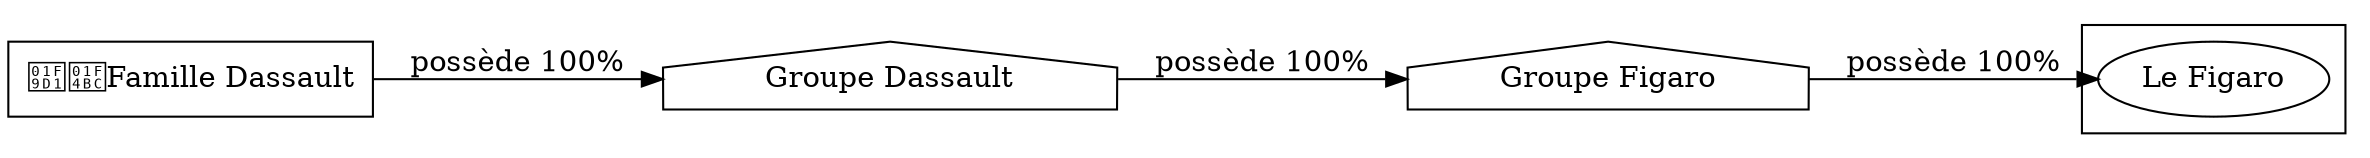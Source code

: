 digraph {
  rankdir=LR;
  subgraph roots {
    
      "famille-dassault-35"[label="🧑‍💼Famille Dassault" shape=box]
    
  }

  
    "groupe-figaro-37"[label="Groupe Figaro" shape=house]
  
    "groupe-dassault-36"[label="Groupe Dassault" shape=house]
  

  subgraph clusterLeaves {
    
      "le-figaro-38"[label="Le Figaro"]
    
  }

  
    "groupe-figaro-37" -> "le-figaro-38" [
      label="possède 100%"
    ]
  
    "groupe-dassault-36" -> "groupe-figaro-37" [
      label="possède 100%"
    ]
  
    "famille-dassault-35" -> "groupe-dassault-36" [
      label="possède 100%"
    ]
  
}
